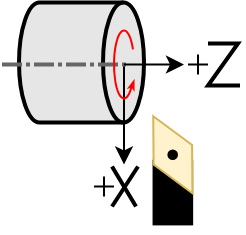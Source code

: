 <mxfile version="20.3.0" type="device"><diagram id="cqilU0-qEotOSqGuRLcU" name="Страница 1"><mxGraphModel dx="495" dy="375" grid="1" gridSize="1" guides="1" tooltips="1" connect="1" arrows="1" fold="1" page="1" pageScale="1" pageWidth="100" pageHeight="100" math="0" shadow="0"><root><mxCell id="0"/><mxCell id="1" parent="0"/><mxCell id="9lck5WunjcaP7q4MCBEN-55" value="" style="shape=cylinder3;whiteSpace=wrap;html=1;boundedLbl=1;backgroundOutline=1;size=10.247;strokeWidth=2;fontSize=25;fillColor=#E6E6E6;rotation=90;" parent="1" vertex="1"><mxGeometry x="450.75" y="346" width="60" height="62.5" as="geometry"/></mxCell><mxCell id="9lck5WunjcaP7q4MCBEN-3" value="" style="endArrow=classic;html=1;rounded=0;" parent="1" edge="1"><mxGeometry width="50" height="50" relative="1" as="geometry"><mxPoint x="502" y="378.25" as="sourcePoint"/><mxPoint x="502" y="428.25" as="targetPoint"/></mxGeometry></mxCell><mxCell id="9lck5WunjcaP7q4MCBEN-4" value="" style="endArrow=classic;html=1;rounded=0;startArrow=none;" parent="1" source="9lck5WunjcaP7q4MCBEN-97" edge="1"><mxGeometry width="50" height="50" relative="1" as="geometry"><mxPoint x="502" y="378.25" as="sourcePoint"/><mxPoint x="532" y="378.25" as="targetPoint"/></mxGeometry></mxCell><mxCell id="9lck5WunjcaP7q4MCBEN-31" value="" style="group" parent="1" vertex="1" connectable="0"><mxGeometry x="507" y="399.25" width="38.84" height="63" as="geometry"/></mxCell><mxCell id="9lck5WunjcaP7q4MCBEN-26" value="" style="rounded=0;whiteSpace=wrap;html=1;fillColor=#000000;rotation=-90;" parent="9lck5WunjcaP7q4MCBEN-31" vertex="1"><mxGeometry x="3.508" y="33.382" width="31.845" height="19.295" as="geometry"/></mxCell><mxCell id="9lck5WunjcaP7q4MCBEN-11" value="" style="rhombus;whiteSpace=wrap;html=1;rotation=333;fillColor=#fff2cc;strokeColor=#d6b656;" parent="9lck5WunjcaP7q4MCBEN-31" vertex="1"><mxGeometry x="8.625" y="2.548" width="21.59" height="43.178" as="geometry"/></mxCell><mxCell id="9lck5WunjcaP7q4MCBEN-28" value="" style="ellipse;whiteSpace=wrap;html=1;aspect=fixed;fillColor=#000000;" parent="9lck5WunjcaP7q4MCBEN-31" vertex="1"><mxGeometry x="17.191" y="21.978" width="4.317" height="4.317" as="geometry"/></mxCell><mxCell id="9lck5WunjcaP7q4MCBEN-45" value="" style="group" parent="1" vertex="1" connectable="0"><mxGeometry x="534" y="378.25" width="10" height="5" as="geometry"/></mxCell><mxCell id="9lck5WunjcaP7q4MCBEN-46" value="" style="endArrow=none;html=1;rounded=0;strokeColor=default;fontSize=25;" parent="9lck5WunjcaP7q4MCBEN-45" edge="1"><mxGeometry width="50" height="50" relative="1" as="geometry"><mxPoint as="sourcePoint"/><mxPoint x="10" as="targetPoint"/></mxGeometry></mxCell><mxCell id="9lck5WunjcaP7q4MCBEN-47" value="" style="endArrow=none;html=1;rounded=0;strokeColor=default;fontSize=25;" parent="9lck5WunjcaP7q4MCBEN-45" edge="1"><mxGeometry width="50" height="50" relative="1" as="geometry"><mxPoint x="5" y="-5" as="sourcePoint"/><mxPoint x="5" y="5" as="targetPoint"/><Array as="points"><mxPoint x="5" y="5"/></Array></mxGeometry></mxCell><mxCell id="9lck5WunjcaP7q4MCBEN-52" value="" style="endArrow=none;html=1;rounded=0;strokeColor=default;fontSize=25;strokeWidth=2;" parent="1" edge="1"><mxGeometry width="50" height="50" relative="1" as="geometry"><mxPoint x="560" y="388.75" as="sourcePoint"/><mxPoint x="544" y="367.75" as="targetPoint"/><Array as="points"><mxPoint x="544" y="388.75"/><mxPoint x="559" y="367.75"/></Array></mxGeometry></mxCell><mxCell id="9lck5WunjcaP7q4MCBEN-38" value="" style="group" parent="1" vertex="1" connectable="0"><mxGeometry x="487" y="439.25" width="10" height="5" as="geometry"/></mxCell><mxCell id="9lck5WunjcaP7q4MCBEN-36" value="" style="endArrow=none;html=1;rounded=0;strokeColor=default;fontSize=25;" parent="9lck5WunjcaP7q4MCBEN-38" edge="1"><mxGeometry width="50" height="50" relative="1" as="geometry"><mxPoint as="sourcePoint"/><mxPoint x="10" as="targetPoint"/></mxGeometry></mxCell><mxCell id="9lck5WunjcaP7q4MCBEN-37" value="" style="endArrow=none;html=1;rounded=0;strokeColor=default;fontSize=25;" parent="9lck5WunjcaP7q4MCBEN-38" edge="1"><mxGeometry width="50" height="50" relative="1" as="geometry"><mxPoint x="5" y="-5" as="sourcePoint"/><mxPoint x="5" y="5" as="targetPoint"/><Array as="points"><mxPoint x="5" y="5"/></Array></mxGeometry></mxCell><mxCell id="9lck5WunjcaP7q4MCBEN-34" value="" style="endArrow=none;html=1;rounded=0;strokeColor=default;fontSize=25;strokeWidth=2;" parent="1" edge="1"><mxGeometry width="50" height="50" relative="1" as="geometry"><mxPoint x="508" y="449.25" as="sourcePoint"/><mxPoint x="496" y="429.25" as="targetPoint"/></mxGeometry></mxCell><mxCell id="9lck5WunjcaP7q4MCBEN-35" value="" style="endArrow=none;html=1;rounded=0;strokeColor=default;fontSize=25;strokeWidth=2;" parent="1" edge="1"><mxGeometry width="50" height="50" relative="1" as="geometry"><mxPoint x="496" y="449.25" as="sourcePoint"/><mxPoint x="509" y="429.25" as="targetPoint"/></mxGeometry></mxCell><mxCell id="9lck5WunjcaP7q4MCBEN-96" value="" style="group" parent="1" vertex="1" connectable="0"><mxGeometry x="441" y="378.25" width="62" height="5.684e-14" as="geometry"/></mxCell><mxCell id="9lck5WunjcaP7q4MCBEN-86" value="" style="group" parent="9lck5WunjcaP7q4MCBEN-96" vertex="1" connectable="0"><mxGeometry width="14" height="5.684e-14" as="geometry"/></mxCell><mxCell id="9lck5WunjcaP7q4MCBEN-75" value="" style="endArrow=none;html=1;rounded=0;strokeColor=#666666;strokeWidth=2;fontSize=25;" parent="9lck5WunjcaP7q4MCBEN-86" edge="1"><mxGeometry width="50" height="50" relative="1" as="geometry"><mxPoint as="sourcePoint"/><mxPoint x="10" as="targetPoint"/></mxGeometry></mxCell><mxCell id="9lck5WunjcaP7q4MCBEN-76" value="" style="endArrow=none;html=1;rounded=0;strokeColor=#666666;strokeWidth=2;fontSize=25;" parent="9lck5WunjcaP7q4MCBEN-86" edge="1"><mxGeometry width="50" height="50" relative="1" as="geometry"><mxPoint x="12" y="5.684e-14" as="sourcePoint"/><mxPoint x="14" as="targetPoint"/></mxGeometry></mxCell><mxCell id="9lck5WunjcaP7q4MCBEN-87" value="" style="group" parent="9lck5WunjcaP7q4MCBEN-96" vertex="1" connectable="0"><mxGeometry x="16" width="14" height="5.684e-14" as="geometry"/></mxCell><mxCell id="9lck5WunjcaP7q4MCBEN-88" value="" style="endArrow=none;html=1;rounded=0;strokeColor=#666666;strokeWidth=2;fontSize=25;" parent="9lck5WunjcaP7q4MCBEN-87" edge="1"><mxGeometry width="50" height="50" relative="1" as="geometry"><mxPoint as="sourcePoint"/><mxPoint x="10" as="targetPoint"/></mxGeometry></mxCell><mxCell id="9lck5WunjcaP7q4MCBEN-89" value="" style="endArrow=none;html=1;rounded=0;strokeColor=#666666;strokeWidth=2;fontSize=25;" parent="9lck5WunjcaP7q4MCBEN-87" edge="1"><mxGeometry width="50" height="50" relative="1" as="geometry"><mxPoint x="12" y="5.684e-14" as="sourcePoint"/><mxPoint x="14" as="targetPoint"/></mxGeometry></mxCell><mxCell id="9lck5WunjcaP7q4MCBEN-90" value="" style="group" parent="9lck5WunjcaP7q4MCBEN-96" vertex="1" connectable="0"><mxGeometry x="32" width="14" height="5.684e-14" as="geometry"/></mxCell><mxCell id="9lck5WunjcaP7q4MCBEN-91" value="" style="endArrow=none;html=1;rounded=0;strokeColor=#666666;strokeWidth=2;fontSize=25;" parent="9lck5WunjcaP7q4MCBEN-90" edge="1"><mxGeometry width="50" height="50" relative="1" as="geometry"><mxPoint as="sourcePoint"/><mxPoint x="10" as="targetPoint"/></mxGeometry></mxCell><mxCell id="9lck5WunjcaP7q4MCBEN-92" value="" style="endArrow=none;html=1;rounded=0;strokeColor=#666666;strokeWidth=2;fontSize=25;" parent="9lck5WunjcaP7q4MCBEN-90" edge="1"><mxGeometry width="50" height="50" relative="1" as="geometry"><mxPoint x="12" y="5.684e-14" as="sourcePoint"/><mxPoint x="14" as="targetPoint"/></mxGeometry></mxCell><mxCell id="9lck5WunjcaP7q4MCBEN-93" value="" style="group" parent="9lck5WunjcaP7q4MCBEN-96" vertex="1" connectable="0"><mxGeometry x="48" width="14" height="5.684e-14" as="geometry"/></mxCell><mxCell id="9lck5WunjcaP7q4MCBEN-94" value="" style="endArrow=none;html=1;rounded=0;strokeColor=#666666;strokeWidth=2;fontSize=25;" parent="9lck5WunjcaP7q4MCBEN-93" edge="1"><mxGeometry width="50" height="50" relative="1" as="geometry"><mxPoint as="sourcePoint"/><mxPoint x="10" as="targetPoint"/></mxGeometry></mxCell><mxCell id="9lck5WunjcaP7q4MCBEN-95" value="" style="endArrow=none;html=1;rounded=0;strokeColor=#666666;strokeWidth=2;fontSize=25;" parent="9lck5WunjcaP7q4MCBEN-93" edge="1"><mxGeometry width="50" height="50" relative="1" as="geometry"><mxPoint x="12" y="5.684e-14" as="sourcePoint"/><mxPoint x="14" as="targetPoint"/></mxGeometry></mxCell><mxCell id="9lck5WunjcaP7q4MCBEN-97" value="" style="verticalLabelPosition=bottom;verticalAlign=top;html=1;shape=mxgraph.basic.arc;startAngle=0.362;endAngle=0.177;strokeWidth=1;fontSize=25;fillColor=none;perimeterSpacing=0;shadow=0;sketch=0;strokeColor=#FF0000;" parent="1" vertex="1"><mxGeometry x="497" y="361.25" width="10" height="34" as="geometry"/></mxCell><mxCell id="9lck5WunjcaP7q4MCBEN-98" value="" style="endArrow=none;html=1;rounded=0;" parent="1" target="9lck5WunjcaP7q4MCBEN-97" edge="1"><mxGeometry width="50" height="50" relative="1" as="geometry"><mxPoint x="502" y="378.25" as="sourcePoint"/><mxPoint x="532" y="378.25" as="targetPoint"/></mxGeometry></mxCell><mxCell id="9lck5WunjcaP7q4MCBEN-100" value="" style="endArrow=classicThin;html=1;rounded=0;strokeColor=#FF0000;strokeWidth=0;fontSize=25;endFill=1;" parent="1" edge="1"><mxGeometry width="50" height="50" relative="1" as="geometry"><mxPoint x="506" y="388.25" as="sourcePoint"/><mxPoint x="507" y="385.25" as="targetPoint"/></mxGeometry></mxCell></root></mxGraphModel></diagram></mxfile>